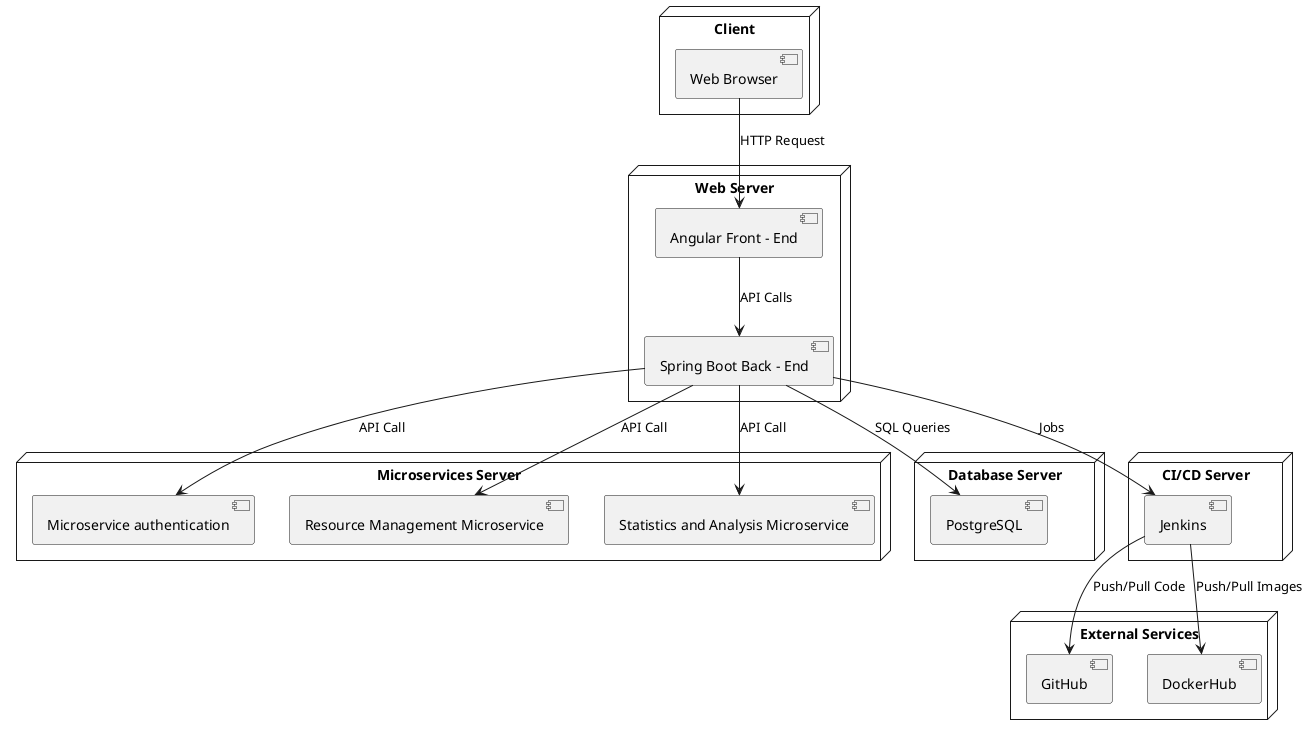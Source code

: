 @startuml
node "Client" {
    [Web Browser]
}

node "Web Server" {
    [Angular Front - End]
    [Spring Boot Back - End]
}

node "Microservices Server" {
    [Microservice authentication] as m1
    [Resource Management Microservice] as m2
    [Statistics and Analysis Microservice] as m3
}

node "Database Server" {
    [PostgreSQL]
}

node "CI/CD Server" {
    [Jenkins]
}

node "External Services" {
    [GitHub]
    [DockerHub]
}

[Web Browser] --> [Angular Front - End] : HTTP Request
[Angular Front - End] --> [Spring Boot Back - End] : API Calls
[Spring Boot Back - End] --> [PostgreSQL] : SQL Queries
[Spring Boot Back - End] --> m1 : API Call
[Spring Boot Back - End] --> m2 : API Call
[Spring Boot Back - End] --> m3 : API Call
[Spring Boot Back - End] --> [Jenkins] : Jobs
[Jenkins] --> [GitHub] : Push/Pull Code
[Jenkins] --> [DockerHub] : Push/Pull Images
@enduml
